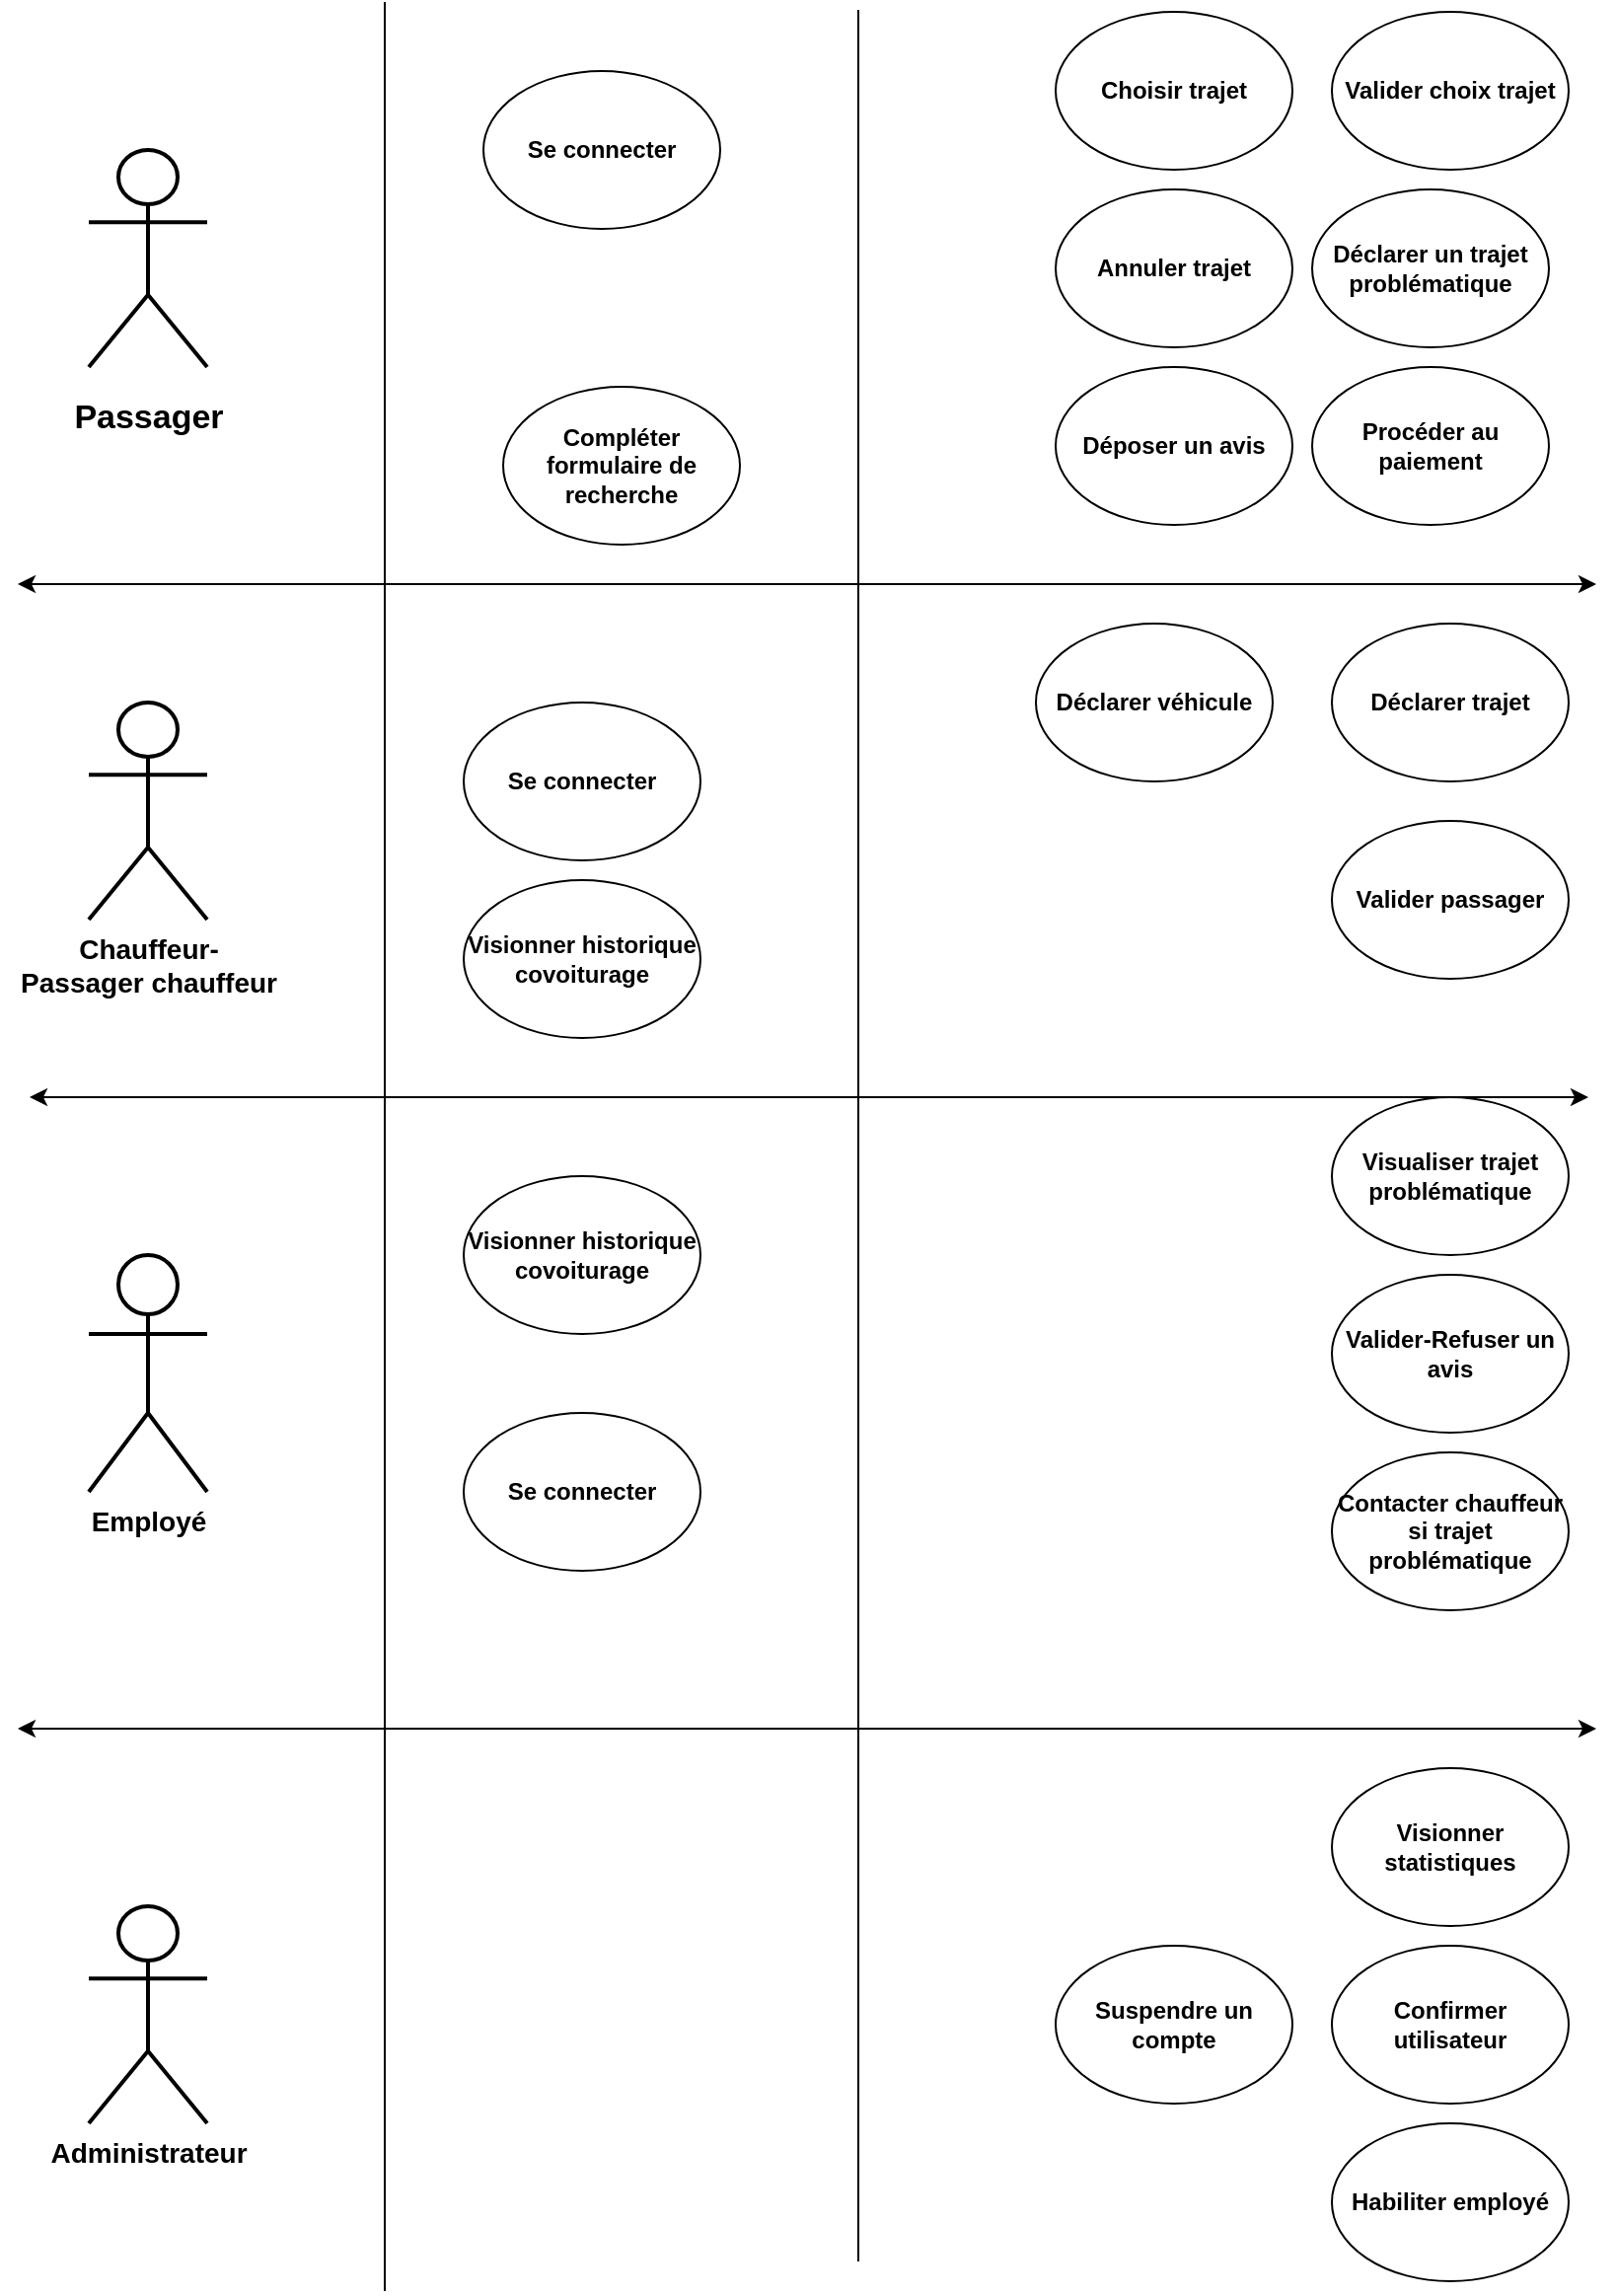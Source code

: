 <mxfile version="26.0.11">
  <diagram name="Page-1" id="hZN1AzQiNkyJrMS95Z0k">
    <mxGraphModel dx="735" dy="368" grid="1" gridSize="10" guides="1" tooltips="1" connect="1" arrows="1" fold="1" page="1" pageScale="1" pageWidth="827" pageHeight="1169" math="0" shadow="0">
      <root>
        <mxCell id="0" />
        <mxCell id="1" parent="0" />
        <mxCell id="XX6dWEvCiLwTrW3WzXDV-1" value="&lt;div&gt;&lt;span style=&quot;color: rgb(0, 0, 0);&quot;&gt;Chauffeur-&lt;br&gt;Passager chauffeur&lt;br&gt;&lt;/span&gt;&lt;/div&gt;" style="shape=umlActor;verticalLabelPosition=bottom;verticalAlign=top;html=1;outlineConnect=0;labelBackgroundColor=default;fontStyle=1;fontSize=14;strokeWidth=2;fontColor=#CC0000;strokeColor=#000000;" parent="1" vertex="1">
          <mxGeometry x="50" y="360" width="60" height="110" as="geometry" />
        </mxCell>
        <mxCell id="XX6dWEvCiLwTrW3WzXDV-2" value="Administrateur" style="shape=umlActor;verticalLabelPosition=bottom;verticalAlign=top;html=1;outlineConnect=0;fontStyle=1;fontSize=14;strokeWidth=2;" parent="1" vertex="1">
          <mxGeometry x="50" y="970" width="60" height="110" as="geometry" />
        </mxCell>
        <mxCell id="XX6dWEvCiLwTrW3WzXDV-3" value="&lt;font style=&quot;font-size: 17px;&quot;&gt;Passager&lt;/font&gt;" style="shape=umlActor;verticalLabelPosition=bottom;verticalAlign=top;html=1;outlineConnect=0;labelBackgroundColor=default;fontStyle=1;fontSize=25;strokeWidth=2;" parent="1" vertex="1">
          <mxGeometry x="50" y="80" width="60" height="110" as="geometry" />
        </mxCell>
        <mxCell id="XX6dWEvCiLwTrW3WzXDV-4" value="Employé" style="shape=umlActor;verticalLabelPosition=bottom;verticalAlign=top;html=1;outlineConnect=0;strokeWidth=2;fontSize=14;fontStyle=1" parent="1" vertex="1">
          <mxGeometry x="50" y="640" width="60" height="120" as="geometry" />
        </mxCell>
        <mxCell id="XX6dWEvCiLwTrW3WzXDV-6" value="&lt;b&gt;Habiliter employé&lt;/b&gt;" style="ellipse;whiteSpace=wrap;html=1;fillColor=none;" parent="1" vertex="1">
          <mxGeometry x="680" y="1080" width="120" height="80" as="geometry" />
        </mxCell>
        <mxCell id="XX6dWEvCiLwTrW3WzXDV-7" value="&lt;b&gt;Déposer un avis&lt;/b&gt;" style="ellipse;whiteSpace=wrap;html=1;fillColor=none;" parent="1" vertex="1">
          <mxGeometry x="540" y="190" width="120" height="80" as="geometry" />
        </mxCell>
        <mxCell id="XX6dWEvCiLwTrW3WzXDV-8" value="&lt;b&gt;Visionner historique covoiturage&lt;/b&gt;" style="ellipse;whiteSpace=wrap;html=1;fillColor=none;" parent="1" vertex="1">
          <mxGeometry x="240" y="450" width="120" height="80" as="geometry" />
        </mxCell>
        <mxCell id="XX6dWEvCiLwTrW3WzXDV-9" value="&lt;b&gt;Déclarer trajet&lt;/b&gt;" style="ellipse;whiteSpace=wrap;html=1;fillColor=none;" parent="1" vertex="1">
          <mxGeometry x="680" y="320" width="120" height="80" as="geometry" />
        </mxCell>
        <mxCell id="XX6dWEvCiLwTrW3WzXDV-10" value="&lt;b&gt;Annuler trajet&lt;/b&gt;" style="ellipse;whiteSpace=wrap;html=1;fillColor=none;" parent="1" vertex="1">
          <mxGeometry x="540" y="100" width="120" height="80" as="geometry" />
        </mxCell>
        <mxCell id="XX6dWEvCiLwTrW3WzXDV-11" value="&lt;b&gt;Choisir trajet&lt;/b&gt;" style="ellipse;whiteSpace=wrap;html=1;fillColor=none;" parent="1" vertex="1">
          <mxGeometry x="540" y="10" width="120" height="80" as="geometry" />
        </mxCell>
        <mxCell id="XX6dWEvCiLwTrW3WzXDV-12" value="&lt;b&gt;Compléter formulaire de recherche&lt;/b&gt;" style="ellipse;whiteSpace=wrap;html=1;fillColor=none;" parent="1" vertex="1">
          <mxGeometry x="260" y="200" width="120" height="80" as="geometry" />
        </mxCell>
        <mxCell id="XX6dWEvCiLwTrW3WzXDV-13" value="&lt;b&gt;Confirmer utilisateur&lt;/b&gt;" style="ellipse;whiteSpace=wrap;html=1;fillColor=none;" parent="1" vertex="1">
          <mxGeometry x="680" y="990" width="120" height="80" as="geometry" />
        </mxCell>
        <mxCell id="XX6dWEvCiLwTrW3WzXDV-14" value="&lt;b&gt;Valider choix trajet&lt;/b&gt;" style="ellipse;whiteSpace=wrap;html=1;fillColor=none;" parent="1" vertex="1">
          <mxGeometry x="680" y="10" width="120" height="80" as="geometry" />
        </mxCell>
        <mxCell id="XX6dWEvCiLwTrW3WzXDV-15" value="&lt;b&gt;Se connecter&lt;br&gt;&lt;/b&gt;" style="ellipse;whiteSpace=wrap;html=1;fillColor=none;" parent="1" vertex="1">
          <mxGeometry x="240" y="360" width="120" height="80" as="geometry" />
        </mxCell>
        <mxCell id="XX6dWEvCiLwTrW3WzXDV-16" value="&lt;b&gt;Valider-Refuser un avis&lt;/b&gt;" style="ellipse;whiteSpace=wrap;html=1;fillColor=none;" parent="1" vertex="1">
          <mxGeometry x="680" y="650" width="120" height="80" as="geometry" />
        </mxCell>
        <mxCell id="XX6dWEvCiLwTrW3WzXDV-17" value="&lt;b&gt;Visualiser trajet problématique&lt;/b&gt;" style="ellipse;whiteSpace=wrap;html=1;fillColor=none;" parent="1" vertex="1">
          <mxGeometry x="680" y="560" width="120" height="80" as="geometry" />
        </mxCell>
        <mxCell id="XX6dWEvCiLwTrW3WzXDV-18" value="&lt;b&gt;Déclarer un trajet problématique&lt;/b&gt;" style="ellipse;whiteSpace=wrap;html=1;fillColor=none;" parent="1" vertex="1">
          <mxGeometry x="670" y="100" width="120" height="80" as="geometry" />
        </mxCell>
        <mxCell id="XX6dWEvCiLwTrW3WzXDV-19" value="&lt;b&gt;Visionner statistiques&lt;/b&gt;" style="ellipse;whiteSpace=wrap;html=1;fillColor=none;" parent="1" vertex="1">
          <mxGeometry x="680" y="900" width="120" height="80" as="geometry" />
        </mxCell>
        <mxCell id="XX6dWEvCiLwTrW3WzXDV-20" value="&lt;b&gt;Contacter chauffeur si trajet problématique&lt;/b&gt;" style="ellipse;whiteSpace=wrap;html=1;fillColor=none;" parent="1" vertex="1">
          <mxGeometry x="680" y="740" width="120" height="80" as="geometry" />
        </mxCell>
        <mxCell id="XX6dWEvCiLwTrW3WzXDV-21" value="&lt;b&gt;Valider passager&lt;/b&gt;" style="ellipse;whiteSpace=wrap;html=1;fillColor=none;" parent="1" vertex="1">
          <mxGeometry x="680" y="420" width="120" height="80" as="geometry" />
        </mxCell>
        <mxCell id="XX6dWEvCiLwTrW3WzXDV-22" value="&lt;b&gt;Suspendre un compte&lt;/b&gt;" style="ellipse;whiteSpace=wrap;html=1;fillColor=none;" parent="1" vertex="1">
          <mxGeometry x="540" y="990" width="120" height="80" as="geometry" />
        </mxCell>
        <mxCell id="XX6dWEvCiLwTrW3WzXDV-24" value="&lt;b&gt;Déclarer véhicule&lt;/b&gt;" style="ellipse;whiteSpace=wrap;html=1;fillColor=none;" parent="1" vertex="1">
          <mxGeometry x="530" y="320" width="120" height="80" as="geometry" />
        </mxCell>
        <mxCell id="XX6dWEvCiLwTrW3WzXDV-25" value="&lt;b&gt;Procéder au paiement&lt;/b&gt;" style="ellipse;whiteSpace=wrap;html=1;fillColor=none;" parent="1" vertex="1">
          <mxGeometry x="670" y="190" width="120" height="80" as="geometry" />
        </mxCell>
        <mxCell id="nex_Uw4ERr5bmBu-YxG8-1" value="" style="endArrow=none;html=1;rounded=0;" parent="1" edge="1">
          <mxGeometry width="50" height="50" relative="1" as="geometry">
            <mxPoint x="440" y="1150" as="sourcePoint" />
            <mxPoint x="440" y="9" as="targetPoint" />
          </mxGeometry>
        </mxCell>
        <mxCell id="nex_Uw4ERr5bmBu-YxG8-2" value="" style="endArrow=none;html=1;rounded=0;" parent="1" edge="1">
          <mxGeometry width="50" height="50" relative="1" as="geometry">
            <mxPoint x="200" y="1165" as="sourcePoint" />
            <mxPoint x="200" y="5" as="targetPoint" />
          </mxGeometry>
        </mxCell>
        <mxCell id="nex_Uw4ERr5bmBu-YxG8-3" value="" style="endArrow=classic;startArrow=classic;html=1;rounded=0;" parent="1" edge="1">
          <mxGeometry width="50" height="50" relative="1" as="geometry">
            <mxPoint x="14" y="300" as="sourcePoint" />
            <mxPoint x="814" y="300" as="targetPoint" />
          </mxGeometry>
        </mxCell>
        <mxCell id="nex_Uw4ERr5bmBu-YxG8-7" value="" style="endArrow=classic;startArrow=classic;html=1;rounded=0;" parent="1" edge="1">
          <mxGeometry width="50" height="50" relative="1" as="geometry">
            <mxPoint x="14" y="880" as="sourcePoint" />
            <mxPoint x="814" y="880" as="targetPoint" />
          </mxGeometry>
        </mxCell>
        <mxCell id="nex_Uw4ERr5bmBu-YxG8-8" value="" style="endArrow=classic;startArrow=classic;html=1;rounded=0;" parent="1" edge="1">
          <mxGeometry width="50" height="50" relative="1" as="geometry">
            <mxPoint x="20" y="560" as="sourcePoint" />
            <mxPoint x="810" y="560" as="targetPoint" />
          </mxGeometry>
        </mxCell>
        <mxCell id="nex_Uw4ERr5bmBu-YxG8-11" value="&lt;b&gt;Visionner historique covoiturage&lt;/b&gt;" style="ellipse;whiteSpace=wrap;html=1;fillColor=none;" parent="1" vertex="1">
          <mxGeometry x="240" y="600" width="120" height="80" as="geometry" />
        </mxCell>
        <mxCell id="nex_Uw4ERr5bmBu-YxG8-14" value="&lt;b&gt;Se connecter&lt;br&gt;&lt;/b&gt;" style="ellipse;whiteSpace=wrap;html=1;fillColor=none;" parent="1" vertex="1">
          <mxGeometry x="250" y="40" width="120" height="80" as="geometry" />
        </mxCell>
        <mxCell id="nex_Uw4ERr5bmBu-YxG8-15" value="&lt;b&gt;Se connecter&lt;br&gt;&lt;/b&gt;" style="ellipse;whiteSpace=wrap;html=1;fillColor=none;" parent="1" vertex="1">
          <mxGeometry x="240" y="720" width="120" height="80" as="geometry" />
        </mxCell>
      </root>
    </mxGraphModel>
  </diagram>
</mxfile>
